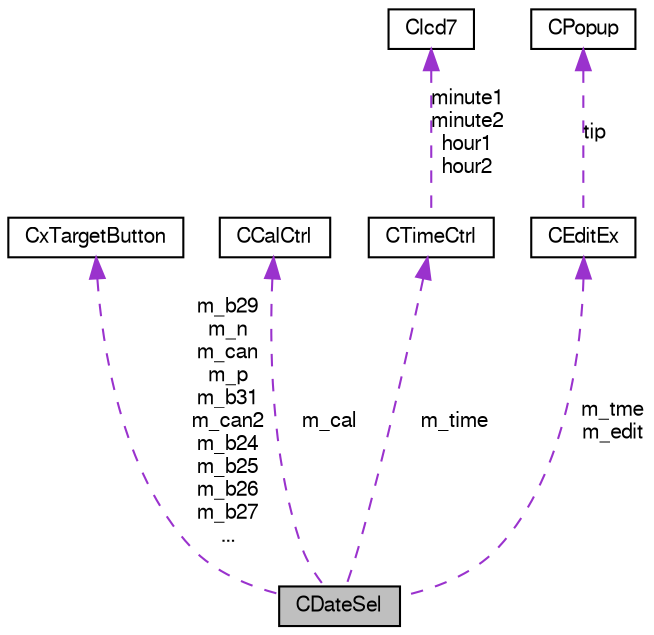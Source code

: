 digraph G
{
  edge [fontname="FreeSans",fontsize="10",labelfontname="FreeSans",labelfontsize="10"];
  node [fontname="FreeSans",fontsize="10",shape=record];
  Node1 [label="CDateSel",height=0.2,width=0.4,color="black", fillcolor="grey75", style="filled" fontcolor="black"];
  Node2 -> Node1 [dir=back,color="darkorchid3",fontsize="10",style="dashed",label="m_b29\nm_n\nm_can\nm_p\nm_b31\nm_can2\nm_b24\nm_b25\nm_b26\nm_b27\n...",fontname="FreeSans"];
  Node2 [label="CxTargetButton",height=0.2,width=0.4,color="black", fillcolor="white", style="filled",URL="$class_cx_target_button.html"];
  Node3 -> Node1 [dir=back,color="darkorchid3",fontsize="10",style="dashed",label="m_cal",fontname="FreeSans"];
  Node3 [label="CCalCtrl",height=0.2,width=0.4,color="black", fillcolor="white", style="filled",URL="$class_c_cal_ctrl.html"];
  Node4 -> Node1 [dir=back,color="darkorchid3",fontsize="10",style="dashed",label="m_time",fontname="FreeSans"];
  Node4 [label="CTimeCtrl",height=0.2,width=0.4,color="black", fillcolor="white", style="filled",URL="$class_c_time_ctrl.html"];
  Node5 -> Node4 [dir=back,color="darkorchid3",fontsize="10",style="dashed",label="minute1\nminute2\nhour1\nhour2",fontname="FreeSans"];
  Node5 [label="Clcd7",height=0.2,width=0.4,color="black", fillcolor="white", style="filled",URL="$class_clcd7.html"];
  Node6 -> Node1 [dir=back,color="darkorchid3",fontsize="10",style="dashed",label="m_tme\nm_edit",fontname="FreeSans"];
  Node6 [label="CEditEx",height=0.2,width=0.4,color="black", fillcolor="white", style="filled",URL="$class_c_edit_ex.html"];
  Node7 -> Node6 [dir=back,color="darkorchid3",fontsize="10",style="dashed",label="tip",fontname="FreeSans"];
  Node7 [label="CPopup",height=0.2,width=0.4,color="black", fillcolor="white", style="filled",URL="$class_c_popup.html"];
}
